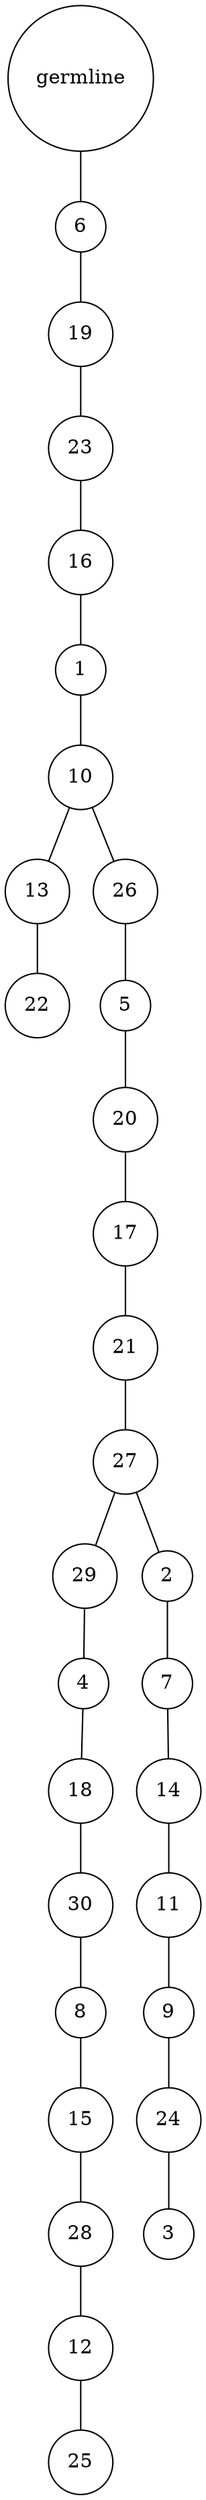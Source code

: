 graph {
	rankdir=UD;
	splines=line;
	node [shape=circle]
	"0x7f07c545e4f0" [label="germline"];
	"0x7f07c545e520" [label="6"];
	"0x7f07c545e4f0" -- "0x7f07c545e520" ;
	"0x7f07c545e550" [label="19"];
	"0x7f07c545e520" -- "0x7f07c545e550" ;
	"0x7f07c545e580" [label="23"];
	"0x7f07c545e550" -- "0x7f07c545e580" ;
	"0x7f07c545e5b0" [label="16"];
	"0x7f07c545e580" -- "0x7f07c545e5b0" ;
	"0x7f07c545e5e0" [label="1"];
	"0x7f07c545e5b0" -- "0x7f07c545e5e0" ;
	"0x7f07c545e610" [label="10"];
	"0x7f07c545e5e0" -- "0x7f07c545e610" ;
	"0x7f07c545e640" [label="13"];
	"0x7f07c545e610" -- "0x7f07c545e640" ;
	"0x7f07c545e670" [label="22"];
	"0x7f07c545e640" -- "0x7f07c545e670" ;
	"0x7f07c545e6a0" [label="26"];
	"0x7f07c545e610" -- "0x7f07c545e6a0" ;
	"0x7f07c545e6d0" [label="5"];
	"0x7f07c545e6a0" -- "0x7f07c545e6d0" ;
	"0x7f07c545e700" [label="20"];
	"0x7f07c545e6d0" -- "0x7f07c545e700" ;
	"0x7f07c545e730" [label="17"];
	"0x7f07c545e700" -- "0x7f07c545e730" ;
	"0x7f07c545e760" [label="21"];
	"0x7f07c545e730" -- "0x7f07c545e760" ;
	"0x7f07c545e790" [label="27"];
	"0x7f07c545e760" -- "0x7f07c545e790" ;
	"0x7f07c545e7c0" [label="29"];
	"0x7f07c545e790" -- "0x7f07c545e7c0" ;
	"0x7f07c545e7f0" [label="4"];
	"0x7f07c545e7c0" -- "0x7f07c545e7f0" ;
	"0x7f07c545e820" [label="18"];
	"0x7f07c545e7f0" -- "0x7f07c545e820" ;
	"0x7f07c545e850" [label="30"];
	"0x7f07c545e820" -- "0x7f07c545e850" ;
	"0x7f07c545e880" [label="8"];
	"0x7f07c545e850" -- "0x7f07c545e880" ;
	"0x7f07c545e8b0" [label="15"];
	"0x7f07c545e880" -- "0x7f07c545e8b0" ;
	"0x7f07c545e8e0" [label="28"];
	"0x7f07c545e8b0" -- "0x7f07c545e8e0" ;
	"0x7f07c545e910" [label="12"];
	"0x7f07c545e8e0" -- "0x7f07c545e910" ;
	"0x7f07c545e940" [label="25"];
	"0x7f07c545e910" -- "0x7f07c545e940" ;
	"0x7f07c545e970" [label="2"];
	"0x7f07c545e790" -- "0x7f07c545e970" ;
	"0x7f07c545e9a0" [label="7"];
	"0x7f07c545e970" -- "0x7f07c545e9a0" ;
	"0x7f07c545e9d0" [label="14"];
	"0x7f07c545e9a0" -- "0x7f07c545e9d0" ;
	"0x7f07c545ea00" [label="11"];
	"0x7f07c545e9d0" -- "0x7f07c545ea00" ;
	"0x7f07c545ea30" [label="9"];
	"0x7f07c545ea00" -- "0x7f07c545ea30" ;
	"0x7f07c545ea60" [label="24"];
	"0x7f07c545ea30" -- "0x7f07c545ea60" ;
	"0x7f07c545ea90" [label="3"];
	"0x7f07c545ea60" -- "0x7f07c545ea90" ;
}
